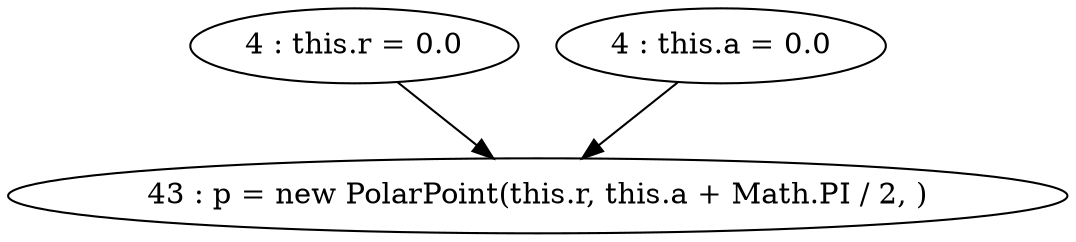 digraph G {
"4 : this.r = 0.0"
"4 : this.r = 0.0" -> "43 : p = new PolarPoint(this.r, this.a + Math.PI / 2, )"
"4 : this.a = 0.0"
"4 : this.a = 0.0" -> "43 : p = new PolarPoint(this.r, this.a + Math.PI / 2, )"
"43 : p = new PolarPoint(this.r, this.a + Math.PI / 2, )"
}